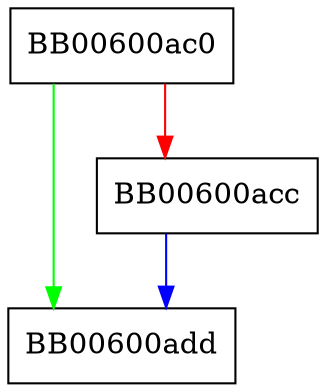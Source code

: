 digraph CRYPTO_THREAD_set_local {
  node [shape="box"];
  graph [splines=ortho];
  BB00600ac0 -> BB00600add [color="green"];
  BB00600ac0 -> BB00600acc [color="red"];
  BB00600acc -> BB00600add [color="blue"];
}